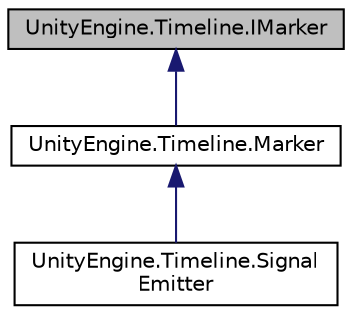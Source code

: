 digraph "UnityEngine.Timeline.IMarker"
{
 // LATEX_PDF_SIZE
  edge [fontname="Helvetica",fontsize="10",labelfontname="Helvetica",labelfontsize="10"];
  node [fontname="Helvetica",fontsize="10",shape=record];
  Node1 [label="UnityEngine.Timeline.IMarker",height=0.2,width=0.4,color="black", fillcolor="grey75", style="filled", fontcolor="black",tooltip="Interface implemented by markers."];
  Node1 -> Node2 [dir="back",color="midnightblue",fontsize="10",style="solid",fontname="Helvetica"];
  Node2 [label="UnityEngine.Timeline.Marker",height=0.2,width=0.4,color="black", fillcolor="white", style="filled",URL="$class_unity_engine_1_1_timeline_1_1_marker.html",tooltip="Use Marker as a base class when creating a custom marker."];
  Node2 -> Node3 [dir="back",color="midnightblue",fontsize="10",style="solid",fontname="Helvetica"];
  Node3 [label="UnityEngine.Timeline.Signal\lEmitter",height=0.2,width=0.4,color="black", fillcolor="white", style="filled",URL="$class_unity_engine_1_1_timeline_1_1_signal_emitter.html",tooltip="Marker that emits a signal to a SignalReceiver."];
}
